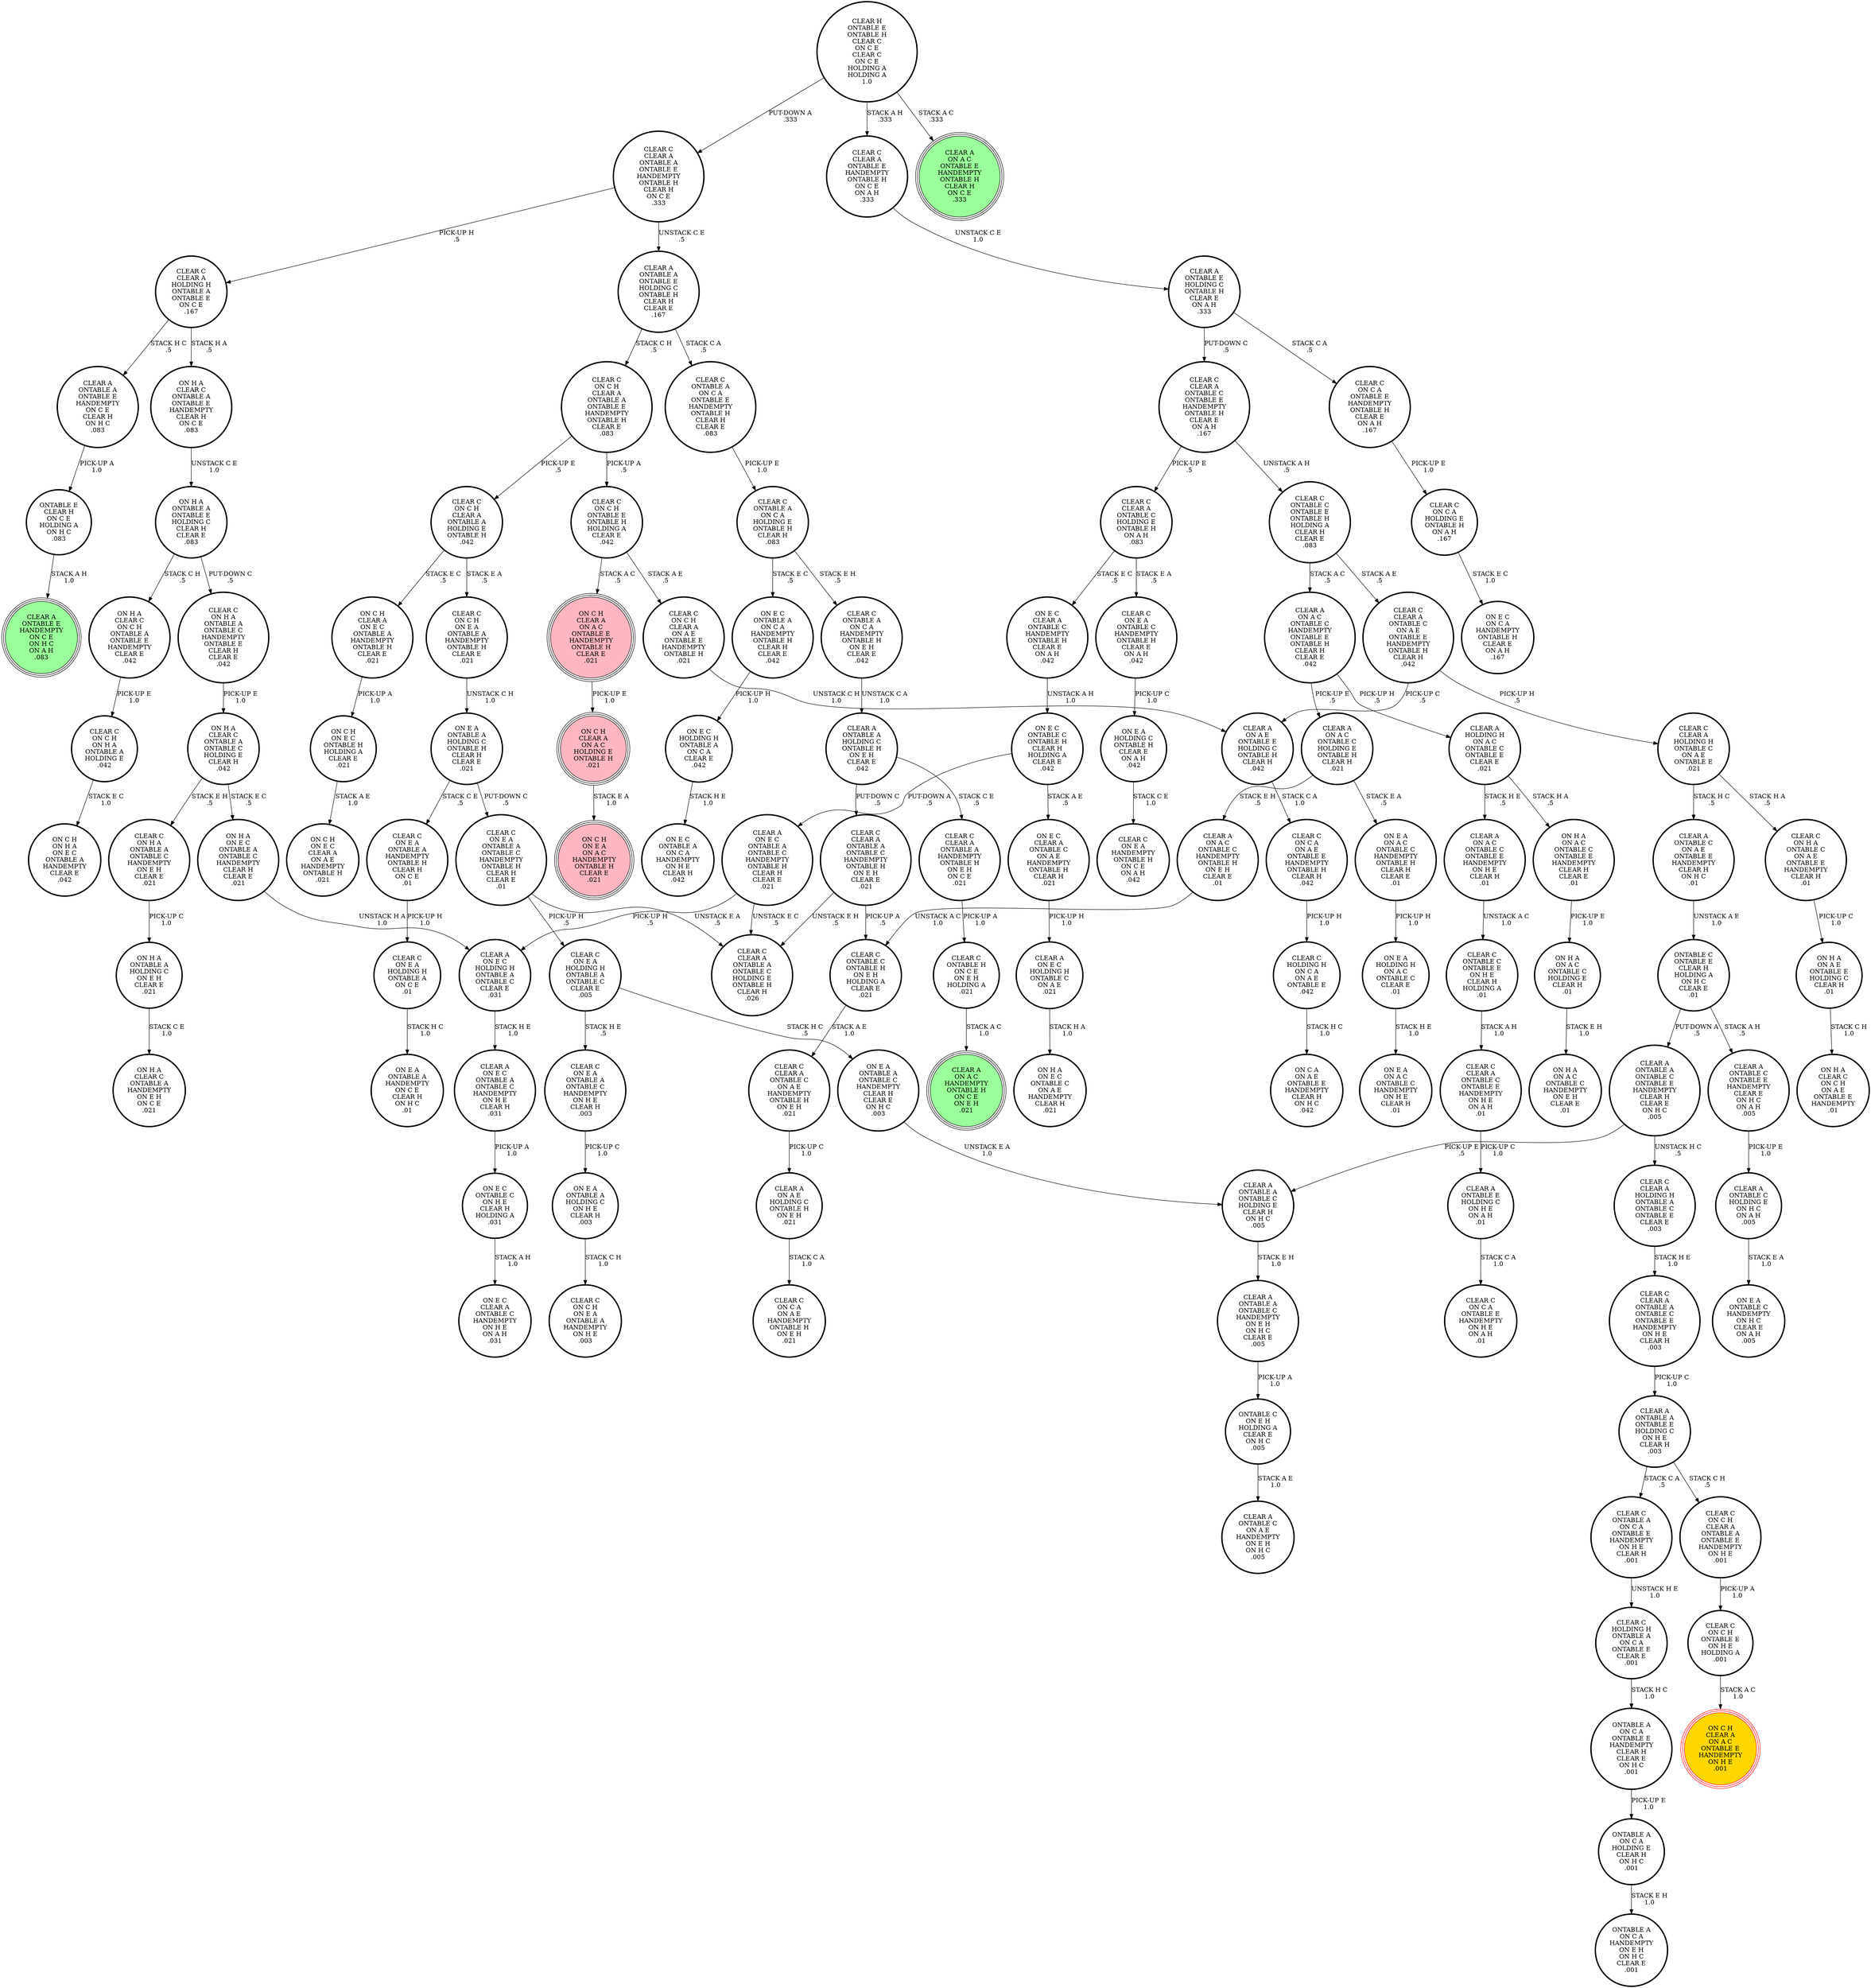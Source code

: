 digraph {
"CLEAR A\nON E C\nHOLDING H\nONTABLE A\nONTABLE C\nCLEAR E\n.031\n" -> "CLEAR A\nON E C\nONTABLE A\nONTABLE C\nHANDEMPTY\nON H E\nCLEAR H\n.031\n"[label="STACK H E\n1.0\n"];
"ON E C\nONTABLE C\nON H E\nCLEAR H\nHOLDING A\n.031\n" -> "ON E C\nCLEAR A\nONTABLE C\nHANDEMPTY\nON H E\nON A H\n.031\n"[label="STACK A H\n1.0\n"];
"ON H A\nCLEAR C\nON C H\nONTABLE A\nONTABLE E\nHANDEMPTY\nCLEAR E\n.042\n" -> "CLEAR C\nON C H\nON H A\nONTABLE A\nHOLDING E\n.042\n"[label="PICK-UP E\n1.0\n"];
"CLEAR C\nCLEAR A\nONTABLE A\nONTABLE C\nONTABLE E\nHANDEMPTY\nON H E\nCLEAR H\n.003\n" -> "CLEAR A\nONTABLE A\nONTABLE E\nHOLDING C\nON H E\nCLEAR H\n.003\n"[label="PICK-UP C\n1.0\n"];
"ON E A\nHOLDING C\nONTABLE H\nCLEAR E\nON A H\n.042\n" -> "CLEAR C\nON E A\nHANDEMPTY\nONTABLE H\nON C E\nON A H\n.042\n"[label="STACK C E\n1.0\n"];
"CLEAR C\nCLEAR A\nONTABLE C\nONTABLE E\nHANDEMPTY\nON H E\nON A H\n.01\n" -> "CLEAR A\nONTABLE E\nHOLDING C\nON H E\nON A H\n.01\n"[label="PICK-UP C\n1.0\n"];
"CLEAR A\nONTABLE A\nONTABLE E\nHOLDING C\nONTABLE H\nCLEAR H\nCLEAR E\n.167\n" -> "CLEAR C\nONTABLE A\nON C A\nONTABLE E\nHANDEMPTY\nONTABLE H\nCLEAR H\nCLEAR E\n.083\n"[label="STACK C A\n.5\n"];
"CLEAR A\nONTABLE A\nONTABLE E\nHOLDING C\nONTABLE H\nCLEAR H\nCLEAR E\n.167\n" -> "CLEAR C\nON C H\nCLEAR A\nONTABLE A\nONTABLE E\nHANDEMPTY\nONTABLE H\nCLEAR E\n.083\n"[label="STACK C H\n.5\n"];
"CLEAR A\nON A C\nONTABLE C\nHANDEMPTY\nONTABLE H\nON E H\nCLEAR E\n.01\n" -> "CLEAR C\nONTABLE C\nONTABLE H\nON E H\nHOLDING A\nCLEAR E\n.021\n"[label="UNSTACK A C\n1.0\n"];
"ONTABLE C\nON E H\nHOLDING A\nCLEAR E\nON H C\n.005\n" -> "CLEAR A\nONTABLE C\nON A E\nHANDEMPTY\nON E H\nON H C\n.005\n"[label="STACK A E\n1.0\n"];
"CLEAR A\nONTABLE C\nON A E\nONTABLE E\nHANDEMPTY\nCLEAR H\nON H C\n.01\n" -> "ONTABLE C\nONTABLE E\nCLEAR H\nHOLDING A\nON H C\nCLEAR E\n.01\n"[label="UNSTACK A E\n1.0\n"];
"CLEAR C\nON C H\nONTABLE E\nONTABLE H\nHOLDING A\nCLEAR E\n.042\n" -> "ON C H\nCLEAR A\nON A C\nONTABLE E\nHANDEMPTY\nONTABLE H\nCLEAR E\n.021\n"[label="STACK A C\n.5\n"];
"CLEAR C\nON C H\nONTABLE E\nONTABLE H\nHOLDING A\nCLEAR E\n.042\n" -> "CLEAR C\nON C H\nCLEAR A\nON A E\nONTABLE E\nHANDEMPTY\nONTABLE H\n.021\n"[label="STACK A E\n.5\n"];
"ON H A\nON A E\nONTABLE E\nHOLDING C\nCLEAR H\n.01\n" -> "ON H A\nCLEAR C\nON C H\nON A E\nONTABLE E\nHANDEMPTY\n.01\n"[label="STACK C H\n1.0\n"];
"CLEAR A\nONTABLE A\nONTABLE C\nHOLDING E\nCLEAR H\nON H C\n.005\n" -> "CLEAR A\nONTABLE A\nONTABLE C\nHANDEMPTY\nON E H\nON H C\nCLEAR E\n.005\n"[label="STACK E H\n1.0\n"];
"ON C H\nCLEAR A\nON A C\nHOLDING E\nONTABLE H\n.021\n" -> "ON C H\nON E A\nON A C\nHANDEMPTY\nONTABLE H\nCLEAR E\n.021\n"[label="STACK E A\n1.0\n"];
"ON H A\nONTABLE A\nHOLDING C\nON E H\nCLEAR E\n.021\n" -> "ON H A\nCLEAR C\nONTABLE A\nHANDEMPTY\nON E H\nON C E\n.021\n"[label="STACK C E\n1.0\n"];
"ON E A\nHOLDING H\nON A C\nONTABLE C\nCLEAR E\n.01\n" -> "ON E A\nON A C\nONTABLE C\nHANDEMPTY\nON H E\nCLEAR H\n.01\n"[label="STACK H E\n1.0\n"];
"CLEAR C\nCLEAR A\nONTABLE C\nON A E\nONTABLE E\nHANDEMPTY\nONTABLE H\nCLEAR H\n.042\n" -> "CLEAR A\nON A E\nONTABLE E\nHOLDING C\nONTABLE H\nCLEAR H\n.042\n"[label="PICK-UP C\n.5\n"];
"CLEAR C\nCLEAR A\nONTABLE C\nON A E\nONTABLE E\nHANDEMPTY\nONTABLE H\nCLEAR H\n.042\n" -> "CLEAR C\nCLEAR A\nHOLDING H\nONTABLE C\nON A E\nONTABLE E\n.021\n"[label="PICK-UP H\n.5\n"];
"CLEAR C\nON C H\nCLEAR A\nONTABLE A\nONTABLE E\nHANDEMPTY\nON H E\n.001\n" -> "CLEAR C\nON C H\nONTABLE E\nON H E\nHOLDING A\n.001\n"[label="PICK-UP A\n1.0\n"];
"CLEAR C\nONTABLE A\nON C A\nONTABLE E\nHANDEMPTY\nONTABLE H\nCLEAR H\nCLEAR E\n.083\n" -> "CLEAR C\nONTABLE A\nON C A\nHOLDING E\nONTABLE H\nCLEAR H\n.083\n"[label="PICK-UP E\n1.0\n"];
"CLEAR C\nON C H\nONTABLE E\nON H E\nHOLDING A\n.001\n" -> "ON C H\nCLEAR A\nON A C\nONTABLE E\nHANDEMPTY\nON H E\n.001\n"[label="STACK A C\n1.0\n"];
"CLEAR C\nONTABLE A\nON C A\nHANDEMPTY\nONTABLE H\nON E H\nCLEAR E\n.042\n" -> "CLEAR A\nONTABLE A\nHOLDING C\nONTABLE H\nON E H\nCLEAR E\n.042\n"[label="UNSTACK C A\n1.0\n"];
"CLEAR C\nON H A\nONTABLE C\nON A E\nONTABLE E\nHANDEMPTY\nCLEAR H\n.01\n" -> "ON H A\nON A E\nONTABLE E\nHOLDING C\nCLEAR H\n.01\n"[label="PICK-UP C\n1.0\n"];
"CLEAR A\nHOLDING H\nON A C\nONTABLE C\nONTABLE E\nCLEAR E\n.021\n" -> "CLEAR A\nON A C\nONTABLE C\nONTABLE E\nHANDEMPTY\nON H E\nCLEAR H\n.01\n"[label="STACK H E\n.5\n"];
"CLEAR A\nHOLDING H\nON A C\nONTABLE C\nONTABLE E\nCLEAR E\n.021\n" -> "ON H A\nON A C\nONTABLE C\nONTABLE E\nHANDEMPTY\nCLEAR H\nCLEAR E\n.01\n"[label="STACK H A\n.5\n"];
"CLEAR C\nCLEAR A\nHOLDING H\nONTABLE A\nONTABLE E\nON C E\n.167\n" -> "CLEAR A\nONTABLE A\nONTABLE E\nHANDEMPTY\nON C E\nCLEAR H\nON H C\n.083\n"[label="STACK H C\n.5\n"];
"CLEAR C\nCLEAR A\nHOLDING H\nONTABLE A\nONTABLE E\nON C E\n.167\n" -> "ON H A\nCLEAR C\nONTABLE A\nONTABLE E\nHANDEMPTY\nCLEAR H\nON C E\n.083\n"[label="STACK H A\n.5\n"];
"ON H A\nON A C\nONTABLE C\nHOLDING E\nCLEAR H\n.01\n" -> "ON H A\nON A C\nONTABLE C\nHANDEMPTY\nON E H\nCLEAR E\n.01\n"[label="STACK E H\n1.0\n"];
"CLEAR C\nCLEAR A\nHOLDING H\nONTABLE A\nONTABLE C\nONTABLE E\nCLEAR E\n.003\n" -> "CLEAR C\nCLEAR A\nONTABLE A\nONTABLE C\nONTABLE E\nHANDEMPTY\nON H E\nCLEAR H\n.003\n"[label="STACK H E\n1.0\n"];
"ON C H\nCLEAR A\nON A C\nONTABLE E\nHANDEMPTY\nONTABLE H\nCLEAR E\n.021\n" -> "ON C H\nCLEAR A\nON A C\nHOLDING E\nONTABLE H\n.021\n"[label="PICK-UP E\n1.0\n"];
"CLEAR C\nONTABLE A\nON C A\nHOLDING E\nONTABLE H\nCLEAR H\n.083\n" -> "ON E C\nONTABLE A\nON C A\nHANDEMPTY\nONTABLE H\nCLEAR H\nCLEAR E\n.042\n"[label="STACK E C\n.5\n"];
"CLEAR C\nONTABLE A\nON C A\nHOLDING E\nONTABLE H\nCLEAR H\n.083\n" -> "CLEAR C\nONTABLE A\nON C A\nHANDEMPTY\nONTABLE H\nON E H\nCLEAR E\n.042\n"[label="STACK E H\n.5\n"];
"ON C H\nCLEAR A\nON E C\nONTABLE A\nHANDEMPTY\nONTABLE H\nCLEAR E\n.021\n" -> "ON C H\nON E C\nONTABLE H\nHOLDING A\nCLEAR E\n.021\n"[label="PICK-UP A\n1.0\n"];
"CLEAR C\nON C H\nCLEAR A\nONTABLE A\nHOLDING E\nONTABLE H\n.042\n" -> "ON C H\nCLEAR A\nON E C\nONTABLE A\nHANDEMPTY\nONTABLE H\nCLEAR E\n.021\n"[label="STACK E C\n.5\n"];
"CLEAR C\nON C H\nCLEAR A\nONTABLE A\nHOLDING E\nONTABLE H\n.042\n" -> "CLEAR C\nON C H\nON E A\nONTABLE A\nHANDEMPTY\nONTABLE H\nCLEAR E\n.021\n"[label="STACK E A\n.5\n"];
"CLEAR C\nHOLDING H\nON C A\nON A E\nONTABLE E\n.042\n" -> "ON C A\nON A E\nONTABLE E\nHANDEMPTY\nCLEAR H\nON H C\n.042\n"[label="STACK H C\n1.0\n"];
"CLEAR C\nCLEAR A\nONTABLE C\nONTABLE E\nHANDEMPTY\nONTABLE H\nCLEAR E\nON A H\n.167\n" -> "CLEAR C\nCLEAR A\nONTABLE C\nHOLDING E\nONTABLE H\nON A H\n.083\n"[label="PICK-UP E\n.5\n"];
"CLEAR C\nCLEAR A\nONTABLE C\nONTABLE E\nHANDEMPTY\nONTABLE H\nCLEAR E\nON A H\n.167\n" -> "CLEAR C\nONTABLE C\nONTABLE E\nONTABLE H\nHOLDING A\nCLEAR H\nCLEAR E\n.083\n"[label="UNSTACK A H\n.5\n"];
"ON H A\nON A C\nONTABLE C\nONTABLE E\nHANDEMPTY\nCLEAR H\nCLEAR E\n.01\n" -> "ON H A\nON A C\nONTABLE C\nHOLDING E\nCLEAR H\n.01\n"[label="PICK-UP E\n1.0\n"];
"ON E A\nONTABLE A\nONTABLE C\nHANDEMPTY\nCLEAR H\nCLEAR E\nON H C\n.003\n" -> "CLEAR A\nONTABLE A\nONTABLE C\nHOLDING E\nCLEAR H\nON H C\n.005\n"[label="UNSTACK E A\n1.0\n"];
"CLEAR C\nON E A\nONTABLE A\nONTABLE C\nHANDEMPTY\nONTABLE H\nCLEAR H\nCLEAR E\n.01\n" -> "CLEAR C\nON E A\nHOLDING H\nONTABLE A\nONTABLE C\nCLEAR E\n.005\n"[label="PICK-UP H\n.5\n"];
"CLEAR C\nON E A\nONTABLE A\nONTABLE C\nHANDEMPTY\nONTABLE H\nCLEAR H\nCLEAR E\n.01\n" -> "CLEAR C\nCLEAR A\nONTABLE A\nONTABLE C\nHOLDING E\nONTABLE H\nCLEAR H\n.026\n"[label="UNSTACK E A\n.5\n"];
"CLEAR C\nON E A\nONTABLE A\nHANDEMPTY\nONTABLE H\nCLEAR H\nON C E\n.01\n" -> "CLEAR C\nON E A\nHOLDING H\nONTABLE A\nON C E\n.01\n"[label="PICK-UP H\n1.0\n"];
"CLEAR A\nONTABLE A\nONTABLE C\nHANDEMPTY\nON E H\nON H C\nCLEAR E\n.005\n" -> "ONTABLE C\nON E H\nHOLDING A\nCLEAR E\nON H C\n.005\n"[label="PICK-UP A\n1.0\n"];
"ON E C\nONTABLE A\nON C A\nHANDEMPTY\nONTABLE H\nCLEAR H\nCLEAR E\n.042\n" -> "ON E C\nHOLDING H\nONTABLE A\nON C A\nCLEAR E\n.042\n"[label="PICK-UP H\n1.0\n"];
"CLEAR C\nCLEAR A\nONTABLE A\nHANDEMPTY\nONTABLE H\nON E H\nON C E\n.021\n" -> "CLEAR C\nONTABLE H\nON C E\nON E H\nHOLDING A\n.021\n"[label="PICK-UP A\n1.0\n"];
"ON C H\nON E C\nONTABLE H\nHOLDING A\nCLEAR E\n.021\n" -> "ON C H\nON E C\nCLEAR A\nON A E\nHANDEMPTY\nONTABLE H\n.021\n"[label="STACK A E\n1.0\n"];
"ON H A\nCLEAR C\nONTABLE A\nONTABLE C\nHOLDING E\nCLEAR H\n.042\n" -> "CLEAR C\nON H A\nONTABLE A\nONTABLE C\nHANDEMPTY\nON E H\nCLEAR E\n.021\n"[label="STACK E H\n.5\n"];
"ON H A\nCLEAR C\nONTABLE A\nONTABLE C\nHOLDING E\nCLEAR H\n.042\n" -> "ON H A\nON E C\nONTABLE A\nONTABLE C\nHANDEMPTY\nCLEAR H\nCLEAR E\n.021\n"[label="STACK E C\n.5\n"];
"CLEAR A\nON A C\nONTABLE C\nHOLDING E\nONTABLE H\nCLEAR H\n.021\n" -> "ON E A\nON A C\nONTABLE C\nHANDEMPTY\nONTABLE H\nCLEAR H\nCLEAR E\n.01\n"[label="STACK E A\n.5\n"];
"CLEAR A\nON A C\nONTABLE C\nHOLDING E\nONTABLE H\nCLEAR H\n.021\n" -> "CLEAR A\nON A C\nONTABLE C\nHANDEMPTY\nONTABLE H\nON E H\nCLEAR E\n.01\n"[label="STACK E H\n.5\n"];
"CLEAR C\nONTABLE C\nONTABLE E\nONTABLE H\nHOLDING A\nCLEAR H\nCLEAR E\n.083\n" -> "CLEAR A\nON A C\nONTABLE C\nHANDEMPTY\nONTABLE E\nONTABLE H\nCLEAR H\nCLEAR E\n.042\n"[label="STACK A C\n.5\n"];
"CLEAR C\nONTABLE C\nONTABLE E\nONTABLE H\nHOLDING A\nCLEAR H\nCLEAR E\n.083\n" -> "CLEAR C\nCLEAR A\nONTABLE C\nON A E\nONTABLE E\nHANDEMPTY\nONTABLE H\nCLEAR H\n.042\n"[label="STACK A E\n.5\n"];
"CLEAR C\nON H A\nONTABLE A\nONTABLE C\nHANDEMPTY\nONTABLE E\nCLEAR H\nCLEAR E\n.042\n" -> "ON H A\nCLEAR C\nONTABLE A\nONTABLE C\nHOLDING E\nCLEAR H\n.042\n"[label="PICK-UP E\n1.0\n"];
"CLEAR A\nONTABLE A\nONTABLE E\nHANDEMPTY\nON C E\nCLEAR H\nON H C\n.083\n" -> "ONTABLE E\nCLEAR H\nON C E\nHOLDING A\nON H C\n.083\n"[label="PICK-UP A\n1.0\n"];
"CLEAR C\nON C H\nON H A\nONTABLE A\nHOLDING E\n.042\n" -> "ON C H\nON H A\nON E C\nONTABLE A\nHANDEMPTY\nCLEAR E\n.042\n"[label="STACK E C\n1.0\n"];
"CLEAR A\nON A E\nHOLDING C\nONTABLE H\nON E H\n.021\n" -> "CLEAR C\nON C A\nON A E\nHANDEMPTY\nONTABLE H\nON E H\n.021\n"[label="STACK C A\n1.0\n"];
"CLEAR C\nON C A\nHOLDING E\nONTABLE H\nON A H\n.167\n" -> "ON E C\nON C A\nHANDEMPTY\nONTABLE H\nCLEAR E\nON A H\n.167\n"[label="STACK E C\n1.0\n"];
"ON E C\nONTABLE C\nONTABLE H\nCLEAR H\nHOLDING A\nCLEAR E\n.042\n" -> "ON E C\nCLEAR A\nONTABLE C\nON A E\nHANDEMPTY\nONTABLE H\nCLEAR H\n.021\n"[label="STACK A E\n.5\n"];
"ON E C\nONTABLE C\nONTABLE H\nCLEAR H\nHOLDING A\nCLEAR E\n.042\n" -> "CLEAR A\nON E C\nONTABLE A\nONTABLE C\nHANDEMPTY\nONTABLE H\nCLEAR H\nCLEAR E\n.021\n"[label="PUT-DOWN A\n.5\n"];
"CLEAR A\nON A C\nONTABLE C\nONTABLE E\nHANDEMPTY\nON H E\nCLEAR H\n.01\n" -> "CLEAR C\nONTABLE C\nONTABLE E\nON H E\nCLEAR H\nHOLDING A\n.01\n"[label="UNSTACK A C\n1.0\n"];
"CLEAR A\nON A E\nONTABLE E\nHOLDING C\nONTABLE H\nCLEAR H\n.042\n" -> "CLEAR C\nON C A\nON A E\nONTABLE E\nHANDEMPTY\nONTABLE H\nCLEAR H\n.042\n"[label="STACK C A\n1.0\n"];
"CLEAR A\nONTABLE E\nHOLDING C\nONTABLE H\nCLEAR E\nON A H\n.333\n" -> "CLEAR C\nON C A\nONTABLE E\nHANDEMPTY\nONTABLE H\nCLEAR E\nON A H\n.167\n"[label="STACK C A\n.5\n"];
"CLEAR A\nONTABLE E\nHOLDING C\nONTABLE H\nCLEAR E\nON A H\n.333\n" -> "CLEAR C\nCLEAR A\nONTABLE C\nONTABLE E\nHANDEMPTY\nONTABLE H\nCLEAR E\nON A H\n.167\n"[label="PUT-DOWN C\n.5\n"];
"CLEAR C\nCLEAR A\nONTABLE E\nHANDEMPTY\nONTABLE H\nON C E\nON A H\n.333\n" -> "CLEAR A\nONTABLE E\nHOLDING C\nONTABLE H\nCLEAR E\nON A H\n.333\n"[label="UNSTACK C E\n1.0\n"];
"CLEAR C\nON E A\nHOLDING H\nONTABLE A\nON C E\n.01\n" -> "ON E A\nONTABLE A\nHANDEMPTY\nON C E\nCLEAR H\nON H C\n.01\n"[label="STACK H C\n1.0\n"];
"CLEAR C\nONTABLE C\nONTABLE E\nON H E\nCLEAR H\nHOLDING A\n.01\n" -> "CLEAR C\nCLEAR A\nONTABLE C\nONTABLE E\nHANDEMPTY\nON H E\nON A H\n.01\n"[label="STACK A H\n1.0\n"];
"CLEAR H\nONTABLE E\nONTABLE H\nCLEAR C\nON C E\nCLEAR C\nON C E\nHOLDING A\nHOLDING A\n1.0\n" -> "CLEAR C\nCLEAR A\nONTABLE E\nHANDEMPTY\nONTABLE H\nON C E\nON A H\n.333\n"[label="STACK A H\n.333\n"];
"CLEAR H\nONTABLE E\nONTABLE H\nCLEAR C\nON C E\nCLEAR C\nON C E\nHOLDING A\nHOLDING A\n1.0\n" -> "CLEAR A\nON A C\nONTABLE E\nHANDEMPTY\nONTABLE H\nCLEAR H\nON C E\n.333\n"[label="STACK A C\n.333\n"];
"CLEAR H\nONTABLE E\nONTABLE H\nCLEAR C\nON C E\nCLEAR C\nON C E\nHOLDING A\nHOLDING A\n1.0\n" -> "CLEAR C\nCLEAR A\nONTABLE A\nONTABLE E\nHANDEMPTY\nONTABLE H\nCLEAR H\nON C E\n.333\n"[label="PUT-DOWN A\n.333\n"];
"CLEAR C\nHOLDING H\nONTABLE A\nON C A\nONTABLE E\nCLEAR E\n.001\n" -> "ONTABLE A\nON C A\nONTABLE E\nHANDEMPTY\nCLEAR H\nCLEAR E\nON H C\n.001\n"[label="STACK H C\n1.0\n"];
"ON E A\nONTABLE A\nHOLDING C\nON H E\nCLEAR H\n.003\n" -> "CLEAR C\nON C H\nON E A\nONTABLE A\nHANDEMPTY\nON H E\n.003\n"[label="STACK C H\n1.0\n"];
"CLEAR C\nCLEAR A\nONTABLE A\nONTABLE C\nHANDEMPTY\nONTABLE H\nON E H\nCLEAR E\n.021\n" -> "CLEAR C\nCLEAR A\nONTABLE A\nONTABLE C\nHOLDING E\nONTABLE H\nCLEAR H\n.026\n"[label="UNSTACK E H\n.5\n"];
"CLEAR C\nCLEAR A\nONTABLE A\nONTABLE C\nHANDEMPTY\nONTABLE H\nON E H\nCLEAR E\n.021\n" -> "CLEAR C\nONTABLE C\nONTABLE H\nON E H\nHOLDING A\nCLEAR E\n.021\n"[label="PICK-UP A\n.5\n"];
"CLEAR C\nON E A\nONTABLE C\nHANDEMPTY\nONTABLE H\nCLEAR E\nON A H\n.042\n" -> "ON E A\nHOLDING C\nONTABLE H\nCLEAR E\nON A H\n.042\n"[label="PICK-UP C\n1.0\n"];
"ON E C\nCLEAR A\nONTABLE C\nON A E\nHANDEMPTY\nONTABLE H\nCLEAR H\n.021\n" -> "CLEAR A\nON E C\nHOLDING H\nONTABLE C\nON A E\n.021\n"[label="PICK-UP H\n1.0\n"];
"CLEAR C\nONTABLE H\nON C E\nON E H\nHOLDING A\n.021\n" -> "CLEAR A\nON A C\nHANDEMPTY\nONTABLE H\nON C E\nON E H\n.021\n"[label="STACK A C\n1.0\n"];
"ON H A\nONTABLE A\nONTABLE E\nHOLDING C\nCLEAR H\nCLEAR E\n.083\n" -> "ON H A\nCLEAR C\nON C H\nONTABLE A\nONTABLE E\nHANDEMPTY\nCLEAR E\n.042\n"[label="STACK C H\n.5\n"];
"ON H A\nONTABLE A\nONTABLE E\nHOLDING C\nCLEAR H\nCLEAR E\n.083\n" -> "CLEAR C\nON H A\nONTABLE A\nONTABLE C\nHANDEMPTY\nONTABLE E\nCLEAR H\nCLEAR E\n.042\n"[label="PUT-DOWN C\n.5\n"];
"CLEAR C\nCLEAR A\nHOLDING H\nONTABLE C\nON A E\nONTABLE E\n.021\n" -> "CLEAR C\nON H A\nONTABLE C\nON A E\nONTABLE E\nHANDEMPTY\nCLEAR H\n.01\n"[label="STACK H A\n.5\n"];
"CLEAR C\nCLEAR A\nHOLDING H\nONTABLE C\nON A E\nONTABLE E\n.021\n" -> "CLEAR A\nONTABLE C\nON A E\nONTABLE E\nHANDEMPTY\nCLEAR H\nON H C\n.01\n"[label="STACK H C\n.5\n"];
"ON H A\nON E C\nONTABLE A\nONTABLE C\nHANDEMPTY\nCLEAR H\nCLEAR E\n.021\n" -> "CLEAR A\nON E C\nHOLDING H\nONTABLE A\nONTABLE C\nCLEAR E\n.031\n"[label="UNSTACK H A\n1.0\n"];
"CLEAR C\nONTABLE C\nONTABLE H\nON E H\nHOLDING A\nCLEAR E\n.021\n" -> "CLEAR C\nCLEAR A\nONTABLE C\nON A E\nHANDEMPTY\nONTABLE H\nON E H\n.021\n"[label="STACK A E\n1.0\n"];
"CLEAR A\nON E C\nONTABLE A\nONTABLE C\nHANDEMPTY\nONTABLE H\nCLEAR H\nCLEAR E\n.021\n" -> "CLEAR C\nCLEAR A\nONTABLE A\nONTABLE C\nHOLDING E\nONTABLE H\nCLEAR H\n.026\n"[label="UNSTACK E C\n.5\n"];
"CLEAR A\nON E C\nONTABLE A\nONTABLE C\nHANDEMPTY\nONTABLE H\nCLEAR H\nCLEAR E\n.021\n" -> "CLEAR A\nON E C\nHOLDING H\nONTABLE A\nONTABLE C\nCLEAR E\n.031\n"[label="PICK-UP H\n.5\n"];
"CLEAR A\nON E C\nHOLDING H\nONTABLE C\nON A E\n.021\n" -> "ON H A\nON E C\nONTABLE C\nON A E\nHANDEMPTY\nCLEAR H\n.021\n"[label="STACK H A\n1.0\n"];
"CLEAR A\nONTABLE A\nHOLDING C\nONTABLE H\nON E H\nCLEAR E\n.042\n" -> "CLEAR C\nCLEAR A\nONTABLE A\nONTABLE C\nHANDEMPTY\nONTABLE H\nON E H\nCLEAR E\n.021\n"[label="PUT-DOWN C\n.5\n"];
"CLEAR A\nONTABLE A\nHOLDING C\nONTABLE H\nON E H\nCLEAR E\n.042\n" -> "CLEAR C\nCLEAR A\nONTABLE A\nHANDEMPTY\nONTABLE H\nON E H\nON C E\n.021\n"[label="STACK C E\n.5\n"];
"CLEAR C\nON C A\nONTABLE E\nHANDEMPTY\nONTABLE H\nCLEAR E\nON A H\n.167\n" -> "CLEAR C\nON C A\nHOLDING E\nONTABLE H\nON A H\n.167\n"[label="PICK-UP E\n1.0\n"];
"ONTABLE A\nON C A\nONTABLE E\nHANDEMPTY\nCLEAR H\nCLEAR E\nON H C\n.001\n" -> "ONTABLE A\nON C A\nHOLDING E\nCLEAR H\nON H C\n.001\n"[label="PICK-UP E\n1.0\n"];
"CLEAR C\nCLEAR A\nONTABLE C\nON A E\nHANDEMPTY\nONTABLE H\nON E H\n.021\n" -> "CLEAR A\nON A E\nHOLDING C\nONTABLE H\nON E H\n.021\n"[label="PICK-UP C\n1.0\n"];
"CLEAR A\nONTABLE A\nONTABLE C\nONTABLE E\nHANDEMPTY\nCLEAR H\nCLEAR E\nON H C\n.005\n" -> "CLEAR A\nONTABLE A\nONTABLE C\nHOLDING E\nCLEAR H\nON H C\n.005\n"[label="PICK-UP E\n.5\n"];
"CLEAR A\nONTABLE A\nONTABLE C\nONTABLE E\nHANDEMPTY\nCLEAR H\nCLEAR E\nON H C\n.005\n" -> "CLEAR C\nCLEAR A\nHOLDING H\nONTABLE A\nONTABLE C\nONTABLE E\nCLEAR E\n.003\n"[label="UNSTACK H C\n.5\n"];
"CLEAR C\nCLEAR A\nONTABLE C\nHOLDING E\nONTABLE H\nON A H\n.083\n" -> "ON E C\nCLEAR A\nONTABLE C\nHANDEMPTY\nONTABLE H\nCLEAR E\nON A H\n.042\n"[label="STACK E C\n.5\n"];
"CLEAR C\nCLEAR A\nONTABLE C\nHOLDING E\nONTABLE H\nON A H\n.083\n" -> "CLEAR C\nON E A\nONTABLE C\nHANDEMPTY\nONTABLE H\nCLEAR E\nON A H\n.042\n"[label="STACK E A\n.5\n"];
"ON E C\nCLEAR A\nONTABLE C\nHANDEMPTY\nONTABLE H\nCLEAR E\nON A H\n.042\n" -> "ON E C\nONTABLE C\nONTABLE H\nCLEAR H\nHOLDING A\nCLEAR E\n.042\n"[label="UNSTACK A H\n1.0\n"];
"CLEAR C\nON C H\nON E A\nONTABLE A\nHANDEMPTY\nONTABLE H\nCLEAR E\n.021\n" -> "ON E A\nONTABLE A\nHOLDING C\nONTABLE H\nCLEAR H\nCLEAR E\n.021\n"[label="UNSTACK C H\n1.0\n"];
"CLEAR C\nON H A\nONTABLE A\nONTABLE C\nHANDEMPTY\nON E H\nCLEAR E\n.021\n" -> "ON H A\nONTABLE A\nHOLDING C\nON E H\nCLEAR E\n.021\n"[label="PICK-UP C\n1.0\n"];
"CLEAR A\nON E C\nONTABLE A\nONTABLE C\nHANDEMPTY\nON H E\nCLEAR H\n.031\n" -> "ON E C\nONTABLE C\nON H E\nCLEAR H\nHOLDING A\n.031\n"[label="PICK-UP A\n1.0\n"];
"CLEAR C\nCLEAR A\nONTABLE A\nONTABLE E\nHANDEMPTY\nONTABLE H\nCLEAR H\nON C E\n.333\n" -> "CLEAR C\nCLEAR A\nHOLDING H\nONTABLE A\nONTABLE E\nON C E\n.167\n"[label="PICK-UP H\n.5\n"];
"CLEAR C\nCLEAR A\nONTABLE A\nONTABLE E\nHANDEMPTY\nONTABLE H\nCLEAR H\nON C E\n.333\n" -> "CLEAR A\nONTABLE A\nONTABLE E\nHOLDING C\nONTABLE H\nCLEAR H\nCLEAR E\n.167\n"[label="UNSTACK C E\n.5\n"];
"CLEAR C\nON C H\nCLEAR A\nONTABLE A\nONTABLE E\nHANDEMPTY\nONTABLE H\nCLEAR E\n.083\n" -> "CLEAR C\nON C H\nCLEAR A\nONTABLE A\nHOLDING E\nONTABLE H\n.042\n"[label="PICK-UP E\n.5\n"];
"CLEAR C\nON C H\nCLEAR A\nONTABLE A\nONTABLE E\nHANDEMPTY\nONTABLE H\nCLEAR E\n.083\n" -> "CLEAR C\nON C H\nONTABLE E\nONTABLE H\nHOLDING A\nCLEAR E\n.042\n"[label="PICK-UP A\n.5\n"];
"ON E A\nON A C\nONTABLE C\nHANDEMPTY\nONTABLE H\nCLEAR H\nCLEAR E\n.01\n" -> "ON E A\nHOLDING H\nON A C\nONTABLE C\nCLEAR E\n.01\n"[label="PICK-UP H\n1.0\n"];
"ONTABLE E\nCLEAR H\nON C E\nHOLDING A\nON H C\n.083\n" -> "CLEAR A\nONTABLE E\nHANDEMPTY\nON C E\nON H C\nON A H\n.083\n"[label="STACK A H\n1.0\n"];
"CLEAR A\nONTABLE E\nHOLDING C\nON H E\nON A H\n.01\n" -> "CLEAR C\nON C A\nONTABLE E\nHANDEMPTY\nON H E\nON A H\n.01\n"[label="STACK C A\n1.0\n"];
"ONTABLE C\nONTABLE E\nCLEAR H\nHOLDING A\nON H C\nCLEAR E\n.01\n" -> "CLEAR A\nONTABLE A\nONTABLE C\nONTABLE E\nHANDEMPTY\nCLEAR H\nCLEAR E\nON H C\n.005\n"[label="PUT-DOWN A\n.5\n"];
"ONTABLE C\nONTABLE E\nCLEAR H\nHOLDING A\nON H C\nCLEAR E\n.01\n" -> "CLEAR A\nONTABLE C\nONTABLE E\nHANDEMPTY\nCLEAR E\nON H C\nON A H\n.005\n"[label="STACK A H\n.5\n"];
"CLEAR A\nONTABLE C\nONTABLE E\nHANDEMPTY\nCLEAR E\nON H C\nON A H\n.005\n" -> "CLEAR A\nONTABLE C\nHOLDING E\nON H C\nON A H\n.005\n"[label="PICK-UP E\n1.0\n"];
"CLEAR A\nON A C\nONTABLE C\nHANDEMPTY\nONTABLE E\nONTABLE H\nCLEAR H\nCLEAR E\n.042\n" -> "CLEAR A\nON A C\nONTABLE C\nHOLDING E\nONTABLE H\nCLEAR H\n.021\n"[label="PICK-UP E\n.5\n"];
"CLEAR A\nON A C\nONTABLE C\nHANDEMPTY\nONTABLE E\nONTABLE H\nCLEAR H\nCLEAR E\n.042\n" -> "CLEAR A\nHOLDING H\nON A C\nONTABLE C\nONTABLE E\nCLEAR E\n.021\n"[label="PICK-UP H\n.5\n"];
"CLEAR C\nON E A\nHOLDING H\nONTABLE A\nONTABLE C\nCLEAR E\n.005\n" -> "ON E A\nONTABLE A\nONTABLE C\nHANDEMPTY\nCLEAR H\nCLEAR E\nON H C\n.003\n"[label="STACK H C\n.5\n"];
"CLEAR C\nON E A\nHOLDING H\nONTABLE A\nONTABLE C\nCLEAR E\n.005\n" -> "CLEAR C\nON E A\nONTABLE A\nONTABLE C\nHANDEMPTY\nON H E\nCLEAR H\n.003\n"[label="STACK H E\n.5\n"];
"CLEAR C\nON C H\nCLEAR A\nON A E\nONTABLE E\nHANDEMPTY\nONTABLE H\n.021\n" -> "CLEAR A\nON A E\nONTABLE E\nHOLDING C\nONTABLE H\nCLEAR H\n.042\n"[label="UNSTACK C H\n1.0\n"];
"CLEAR C\nON C A\nON A E\nONTABLE E\nHANDEMPTY\nONTABLE H\nCLEAR H\n.042\n" -> "CLEAR C\nHOLDING H\nON C A\nON A E\nONTABLE E\n.042\n"[label="PICK-UP H\n1.0\n"];
"CLEAR A\nONTABLE A\nONTABLE E\nHOLDING C\nON H E\nCLEAR H\n.003\n" -> "CLEAR C\nON C H\nCLEAR A\nONTABLE A\nONTABLE E\nHANDEMPTY\nON H E\n.001\n"[label="STACK C H\n.5\n"];
"CLEAR A\nONTABLE A\nONTABLE E\nHOLDING C\nON H E\nCLEAR H\n.003\n" -> "CLEAR C\nONTABLE A\nON C A\nONTABLE E\nHANDEMPTY\nON H E\nCLEAR H\n.001\n"[label="STACK C A\n.5\n"];
"ON E C\nHOLDING H\nONTABLE A\nON C A\nCLEAR E\n.042\n" -> "ON E C\nONTABLE A\nON C A\nHANDEMPTY\nON H E\nCLEAR H\n.042\n"[label="STACK H E\n1.0\n"];
"ONTABLE A\nON C A\nHOLDING E\nCLEAR H\nON H C\n.001\n" -> "ONTABLE A\nON C A\nHANDEMPTY\nON E H\nON H C\nCLEAR E\n.001\n"[label="STACK E H\n1.0\n"];
"CLEAR C\nONTABLE A\nON C A\nONTABLE E\nHANDEMPTY\nON H E\nCLEAR H\n.001\n" -> "CLEAR C\nHOLDING H\nONTABLE A\nON C A\nONTABLE E\nCLEAR E\n.001\n"[label="UNSTACK H E\n1.0\n"];
"ON E A\nONTABLE A\nHOLDING C\nONTABLE H\nCLEAR H\nCLEAR E\n.021\n" -> "CLEAR C\nON E A\nONTABLE A\nONTABLE C\nHANDEMPTY\nONTABLE H\nCLEAR H\nCLEAR E\n.01\n"[label="PUT-DOWN C\n.5\n"];
"ON E A\nONTABLE A\nHOLDING C\nONTABLE H\nCLEAR H\nCLEAR E\n.021\n" -> "CLEAR C\nON E A\nONTABLE A\nHANDEMPTY\nONTABLE H\nCLEAR H\nON C E\n.01\n"[label="STACK C E\n.5\n"];
"CLEAR C\nON E A\nONTABLE A\nONTABLE C\nHANDEMPTY\nON H E\nCLEAR H\n.003\n" -> "ON E A\nONTABLE A\nHOLDING C\nON H E\nCLEAR H\n.003\n"[label="PICK-UP C\n1.0\n"];
"ON H A\nCLEAR C\nONTABLE A\nONTABLE E\nHANDEMPTY\nCLEAR H\nON C E\n.083\n" -> "ON H A\nONTABLE A\nONTABLE E\nHOLDING C\nCLEAR H\nCLEAR E\n.083\n"[label="UNSTACK C E\n1.0\n"];
"CLEAR A\nONTABLE C\nHOLDING E\nON H C\nON A H\n.005\n" -> "ON E A\nONTABLE C\nHANDEMPTY\nON H C\nCLEAR E\nON A H\n.005\n"[label="STACK E A\n1.0\n"];
"ON H A\nON E C\nONTABLE C\nON A E\nHANDEMPTY\nCLEAR H\n.021\n" [shape=circle, penwidth=3];
"ON C A\nON A E\nONTABLE E\nHANDEMPTY\nCLEAR H\nON H C\n.042\n" [shape=circle, penwidth=3];
"ONTABLE A\nON C A\nHANDEMPTY\nON E H\nON H C\nCLEAR E\n.001\n" [shape=circle, penwidth=3];
"ON C H\nON H A\nON E C\nONTABLE A\nHANDEMPTY\nCLEAR E\n.042\n" [shape=circle, penwidth=3];
"ON C H\nON E C\nCLEAR A\nON A E\nHANDEMPTY\nONTABLE H\n.021\n" [shape=circle, penwidth=3];
"ON E C\nONTABLE A\nON C A\nHANDEMPTY\nON H E\nCLEAR H\n.042\n" [shape=circle, penwidth=3];
"CLEAR A\nONTABLE C\nON A E\nHANDEMPTY\nON E H\nON H C\n.005\n" [shape=circle, penwidth=3];
"ON E C\nCLEAR A\nONTABLE C\nHANDEMPTY\nON H E\nON A H\n.031\n" [shape=circle, penwidth=3];
"CLEAR A\nON A C\nHANDEMPTY\nONTABLE H\nON C E\nON E H\n.021\n" [shape=circle, style=filled, fillcolor=palegreen1, peripheries=3];
"ON E C\nON C A\nHANDEMPTY\nONTABLE H\nCLEAR E\nON A H\n.167\n" [shape=circle, penwidth=3];
"CLEAR A\nON A C\nONTABLE E\nHANDEMPTY\nONTABLE H\nCLEAR H\nON C E\n.333\n" [shape=circle, style=filled, fillcolor=palegreen1, peripheries=3];
"CLEAR A\nONTABLE E\nHANDEMPTY\nON C E\nON H C\nON A H\n.083\n" [shape=circle, style=filled, fillcolor=palegreen1, peripheries=3];
"ON H A\nON A C\nONTABLE C\nHANDEMPTY\nON E H\nCLEAR E\n.01\n" [shape=circle, penwidth=3];
"ON C H\nCLEAR A\nON A C\nONTABLE E\nHANDEMPTY\nON H E\n.001\n" [shape=circle, style=filled color=red, fillcolor=gold, peripheries=3];
"CLEAR C\nCLEAR A\nONTABLE A\nONTABLE C\nHOLDING E\nONTABLE H\nCLEAR H\n.026\n" [shape=circle, penwidth=3];
"CLEAR C\nON C A\nON A E\nHANDEMPTY\nONTABLE H\nON E H\n.021\n" [shape=circle, penwidth=3];
"ON H A\nCLEAR C\nONTABLE A\nHANDEMPTY\nON E H\nON C E\n.021\n" [shape=circle, penwidth=3];
"ON C H\nON E A\nON A C\nHANDEMPTY\nONTABLE H\nCLEAR E\n.021\n" [shape=circle, style=filled, fillcolor=lightpink, peripheries=3];
"CLEAR C\nON C H\nON E A\nONTABLE A\nHANDEMPTY\nON H E\n.003\n" [shape=circle, penwidth=3];
"ON E A\nON A C\nONTABLE C\nHANDEMPTY\nON H E\nCLEAR H\n.01\n" [shape=circle, penwidth=3];
"ON H A\nCLEAR C\nON C H\nON A E\nONTABLE E\nHANDEMPTY\n.01\n" [shape=circle, penwidth=3];
"ON E A\nONTABLE C\nHANDEMPTY\nON H C\nCLEAR E\nON A H\n.005\n" [shape=circle, penwidth=3];
"CLEAR C\nON C A\nONTABLE E\nHANDEMPTY\nON H E\nON A H\n.01\n" [shape=circle, penwidth=3];
"CLEAR C\nON E A\nHANDEMPTY\nONTABLE H\nON C E\nON A H\n.042\n" [shape=circle, penwidth=3];
"ON E A\nONTABLE A\nHANDEMPTY\nON C E\nCLEAR H\nON H C\n.01\n" [shape=circle, penwidth=3];
"ON H A\nON E C\nONTABLE C\nON A E\nHANDEMPTY\nCLEAR H\n.021\n" [shape=circle, penwidth=3];
"ON C A\nON A E\nONTABLE E\nHANDEMPTY\nCLEAR H\nON H C\n.042\n" [shape=circle, penwidth=3];
"CLEAR A\nONTABLE A\nONTABLE E\nHOLDING C\nONTABLE H\nCLEAR H\nCLEAR E\n.167\n" [shape=circle, penwidth=3];
"CLEAR A\nONTABLE A\nONTABLE C\nHOLDING E\nCLEAR H\nON H C\n.005\n" [shape=circle, penwidth=3];
"CLEAR C\nON C H\nONTABLE E\nON H E\nHOLDING A\n.001\n" [shape=circle, penwidth=3];
"ONTABLE A\nON C A\nHANDEMPTY\nON E H\nON H C\nCLEAR E\n.001\n" [shape=circle, penwidth=3];
"CLEAR C\nCLEAR A\nONTABLE C\nONTABLE E\nHANDEMPTY\nONTABLE H\nCLEAR E\nON A H\n.167\n" [shape=circle, penwidth=3];
"ON C H\nCLEAR A\nON A C\nHOLDING E\nONTABLE H\n.021\n" [shape=circle, style=filled, fillcolor=lightpink, peripheries=3];
"ON C H\nON H A\nON E C\nONTABLE A\nHANDEMPTY\nCLEAR E\n.042\n" [shape=circle, penwidth=3];
"CLEAR A\nON A C\nONTABLE C\nHANDEMPTY\nONTABLE E\nONTABLE H\nCLEAR H\nCLEAR E\n.042\n" [shape=circle, penwidth=3];
"CLEAR C\nONTABLE A\nON C A\nHANDEMPTY\nONTABLE H\nON E H\nCLEAR E\n.042\n" [shape=circle, penwidth=3];
"CLEAR C\nON C H\nCLEAR A\nONTABLE A\nONTABLE E\nHANDEMPTY\nONTABLE H\nCLEAR E\n.083\n" [shape=circle, penwidth=3];
"CLEAR C\nCLEAR A\nONTABLE A\nONTABLE C\nHANDEMPTY\nONTABLE H\nON E H\nCLEAR E\n.021\n" [shape=circle, penwidth=3];
"CLEAR A\nONTABLE A\nONTABLE E\nHOLDING C\nON H E\nCLEAR H\n.003\n" [shape=circle, penwidth=3];
"ON C H\nON E C\nCLEAR A\nON A E\nHANDEMPTY\nONTABLE H\n.021\n" [shape=circle, penwidth=3];
"CLEAR A\nONTABLE E\nHOLDING C\nONTABLE H\nCLEAR E\nON A H\n.333\n" [shape=circle, penwidth=3];
"ON E C\nONTABLE A\nON C A\nHANDEMPTY\nON H E\nCLEAR H\n.042\n" [shape=circle, penwidth=3];
"CLEAR A\nON E C\nONTABLE A\nONTABLE C\nHANDEMPTY\nONTABLE H\nCLEAR H\nCLEAR E\n.021\n" [shape=circle, penwidth=3];
"ON C H\nCLEAR A\nON A C\nONTABLE E\nHANDEMPTY\nONTABLE H\nCLEAR E\n.021\n" [shape=circle, style=filled, fillcolor=lightpink, peripheries=3];
"CLEAR A\nONTABLE A\nONTABLE C\nONTABLE E\nHANDEMPTY\nCLEAR H\nCLEAR E\nON H C\n.005\n" [shape=circle, penwidth=3];
"CLEAR A\nONTABLE C\nON A E\nHANDEMPTY\nON E H\nON H C\n.005\n" [shape=circle, penwidth=3];
"ON E C\nCLEAR A\nONTABLE C\nHANDEMPTY\nONTABLE H\nCLEAR E\nON A H\n.042\n" [shape=circle, penwidth=3];
"CLEAR A\nONTABLE A\nHOLDING C\nONTABLE H\nON E H\nCLEAR E\n.042\n" [shape=circle, penwidth=3];
"ON C H\nON E C\nONTABLE H\nHOLDING A\nCLEAR E\n.021\n" [shape=circle, penwidth=3];
"ON E C\nCLEAR A\nONTABLE C\nON A E\nHANDEMPTY\nONTABLE H\nCLEAR H\n.021\n" [shape=circle, penwidth=3];
"ON C H\nCLEAR A\nON E C\nONTABLE A\nHANDEMPTY\nONTABLE H\nCLEAR E\n.021\n" [shape=circle, penwidth=3];
"ON E C\nCLEAR A\nONTABLE C\nHANDEMPTY\nON H E\nON A H\n.031\n" [shape=circle, penwidth=3];
"CLEAR C\nON C A\nHOLDING E\nONTABLE H\nON A H\n.167\n" [shape=circle, penwidth=3];
"CLEAR A\nON A C\nONTABLE C\nONTABLE E\nHANDEMPTY\nON H E\nCLEAR H\n.01\n" [shape=circle, penwidth=3];
"CLEAR A\nONTABLE E\nHOLDING C\nON H E\nON A H\n.01\n" [shape=circle, penwidth=3];
"CLEAR C\nCLEAR A\nONTABLE C\nON A E\nHANDEMPTY\nONTABLE H\nON E H\n.021\n" [shape=circle, penwidth=3];
"CLEAR C\nON C H\nONTABLE E\nONTABLE H\nHOLDING A\nCLEAR E\n.042\n" [shape=circle, penwidth=3];
"ON E A\nONTABLE A\nONTABLE C\nHANDEMPTY\nCLEAR H\nCLEAR E\nON H C\n.003\n" [shape=circle, penwidth=3];
"ONTABLE A\nON C A\nONTABLE E\nHANDEMPTY\nCLEAR H\nCLEAR E\nON H C\n.001\n" [shape=circle, penwidth=3];
"CLEAR C\nCLEAR A\nONTABLE C\nON A E\nONTABLE E\nHANDEMPTY\nONTABLE H\nCLEAR H\n.042\n" [shape=circle, penwidth=3];
"ONTABLE C\nON E H\nHOLDING A\nCLEAR E\nON H C\n.005\n" [shape=circle, penwidth=3];
"CLEAR A\nON A C\nONTABLE C\nHOLDING E\nONTABLE H\nCLEAR H\n.021\n" [shape=circle, penwidth=3];
"ON H A\nON A C\nONTABLE C\nHOLDING E\nCLEAR H\n.01\n" [shape=circle, penwidth=3];
"CLEAR A\nHOLDING H\nON A C\nONTABLE C\nONTABLE E\nCLEAR E\n.021\n" [shape=circle, penwidth=3];
"CLEAR C\nCLEAR A\nONTABLE C\nHOLDING E\nONTABLE H\nON A H\n.083\n" [shape=circle, penwidth=3];
"CLEAR C\nON C H\nON H A\nONTABLE A\nHOLDING E\n.042\n" [shape=circle, penwidth=3];
"CLEAR A\nON A C\nONTABLE C\nHANDEMPTY\nONTABLE H\nON E H\nCLEAR E\n.01\n" [shape=circle, penwidth=3];
"ON H A\nON A E\nONTABLE E\nHOLDING C\nCLEAR H\n.01\n" [shape=circle, penwidth=3];
"ON E A\nONTABLE A\nHOLDING C\nONTABLE H\nCLEAR H\nCLEAR E\n.021\n" [shape=circle, penwidth=3];
"ON H A\nCLEAR C\nONTABLE A\nONTABLE C\nHOLDING E\nCLEAR H\n.042\n" [shape=circle, penwidth=3];
"CLEAR A\nON A C\nHANDEMPTY\nONTABLE H\nON C E\nON E H\n.021\n" [shape=circle, style=filled, fillcolor=palegreen1, peripheries=3];
"ON E C\nON C A\nHANDEMPTY\nONTABLE H\nCLEAR E\nON A H\n.167\n" [shape=circle, penwidth=3];
"ON H A\nON A C\nONTABLE C\nONTABLE E\nHANDEMPTY\nCLEAR H\nCLEAR E\n.01\n" [shape=circle, penwidth=3];
"ONTABLE C\nONTABLE E\nCLEAR H\nHOLDING A\nON H C\nCLEAR E\n.01\n" [shape=circle, penwidth=3];
"CLEAR A\nON E C\nONTABLE A\nONTABLE C\nHANDEMPTY\nON H E\nCLEAR H\n.031\n" [shape=circle, penwidth=3];
"CLEAR C\nHOLDING H\nONTABLE A\nON C A\nONTABLE E\nCLEAR E\n.001\n" [shape=circle, penwidth=3];
"CLEAR A\nON A C\nONTABLE E\nHANDEMPTY\nONTABLE H\nCLEAR H\nON C E\n.333\n" [shape=circle, style=filled, fillcolor=palegreen1, peripheries=3];
"CLEAR C\nONTABLE C\nONTABLE H\nON E H\nHOLDING A\nCLEAR E\n.021\n" [shape=circle, penwidth=3];
"CLEAR C\nCLEAR A\nONTABLE A\nONTABLE E\nHANDEMPTY\nONTABLE H\nCLEAR H\nON C E\n.333\n" [shape=circle, penwidth=3];
"CLEAR H\nONTABLE E\nONTABLE H\nCLEAR C\nON C E\nCLEAR C\nON C E\nHOLDING A\nHOLDING A\n1.0\n" [shape=circle, penwidth=3];
"CLEAR C\nON C A\nON A E\nONTABLE E\nHANDEMPTY\nONTABLE H\nCLEAR H\n.042\n" [shape=circle, penwidth=3];
"CLEAR A\nONTABLE E\nHANDEMPTY\nON C E\nON H C\nON A H\n.083\n" [shape=circle, style=filled, fillcolor=palegreen1, peripheries=3];
"CLEAR C\nCLEAR A\nHOLDING H\nONTABLE A\nONTABLE E\nON C E\n.167\n" [shape=circle, penwidth=3];
"ON H A\nON A C\nONTABLE C\nHANDEMPTY\nON E H\nCLEAR E\n.01\n" [shape=circle, penwidth=3];
"ON C H\nCLEAR A\nON A C\nONTABLE E\nHANDEMPTY\nON H E\n.001\n" [shape=circle, style=filled color=red, fillcolor=gold, peripheries=3];
"CLEAR C\nCLEAR A\nONTABLE A\nONTABLE C\nHOLDING E\nONTABLE H\nCLEAR H\n.026\n" [shape=circle, penwidth=3];
"CLEAR C\nON C A\nON A E\nHANDEMPTY\nONTABLE H\nON E H\n.021\n" [shape=circle, penwidth=3];
"ON E A\nHOLDING H\nON A C\nONTABLE C\nCLEAR E\n.01\n" [shape=circle, penwidth=3];
"CLEAR C\nON E A\nHOLDING H\nONTABLE A\nONTABLE C\nCLEAR E\n.005\n" [shape=circle, penwidth=3];
"CLEAR A\nONTABLE A\nONTABLE C\nHANDEMPTY\nON E H\nON H C\nCLEAR E\n.005\n" [shape=circle, penwidth=3];
"ON E C\nONTABLE A\nON C A\nHANDEMPTY\nONTABLE H\nCLEAR H\nCLEAR E\n.042\n" [shape=circle, penwidth=3];
"CLEAR C\nON E A\nONTABLE C\nHANDEMPTY\nONTABLE H\nCLEAR E\nON A H\n.042\n" [shape=circle, penwidth=3];
"ON H A\nCLEAR C\nONTABLE A\nONTABLE E\nHANDEMPTY\nCLEAR H\nON C E\n.083\n" [shape=circle, penwidth=3];
"CLEAR C\nONTABLE C\nONTABLE E\nONTABLE H\nHOLDING A\nCLEAR H\nCLEAR E\n.083\n" [shape=circle, penwidth=3];
"ON H A\nCLEAR C\nONTABLE A\nHANDEMPTY\nON E H\nON C E\n.021\n" [shape=circle, penwidth=3];
"CLEAR A\nONTABLE C\nON A E\nONTABLE E\nHANDEMPTY\nCLEAR H\nON H C\n.01\n" [shape=circle, penwidth=3];
"ON C H\nON E A\nON A C\nHANDEMPTY\nONTABLE H\nCLEAR E\n.021\n" [shape=circle, style=filled, fillcolor=lightpink, peripheries=3];
"CLEAR C\nON C H\nON E A\nONTABLE A\nHANDEMPTY\nON H E\n.003\n" [shape=circle, penwidth=3];
"CLEAR C\nCLEAR A\nONTABLE E\nHANDEMPTY\nONTABLE H\nON C E\nON A H\n.333\n" [shape=circle, penwidth=3];
"CLEAR C\nCLEAR A\nHOLDING H\nONTABLE A\nONTABLE C\nONTABLE E\nCLEAR E\n.003\n" [shape=circle, penwidth=3];
"CLEAR C\nONTABLE H\nON C E\nON E H\nHOLDING A\n.021\n" [shape=circle, penwidth=3];
"ONTABLE E\nCLEAR H\nON C E\nHOLDING A\nON H C\n.083\n" [shape=circle, penwidth=3];
"CLEAR C\nON H A\nONTABLE A\nONTABLE C\nHANDEMPTY\nONTABLE E\nCLEAR H\nCLEAR E\n.042\n" [shape=circle, penwidth=3];
"CLEAR A\nONTABLE C\nHOLDING E\nON H C\nON A H\n.005\n" [shape=circle, penwidth=3];
"CLEAR A\nON A E\nONTABLE E\nHOLDING C\nONTABLE H\nCLEAR H\n.042\n" [shape=circle, penwidth=3];
"CLEAR C\nHOLDING H\nON C A\nON A E\nONTABLE E\n.042\n" [shape=circle, penwidth=3];
"ON H A\nONTABLE A\nONTABLE E\nHOLDING C\nCLEAR H\nCLEAR E\n.083\n" [shape=circle, penwidth=3];
"ON E C\nONTABLE C\nONTABLE H\nCLEAR H\nHOLDING A\nCLEAR E\n.042\n" [shape=circle, penwidth=3];
"ON E A\nON A C\nONTABLE C\nHANDEMPTY\nONTABLE H\nCLEAR H\nCLEAR E\n.01\n" [shape=circle, penwidth=3];
"CLEAR C\nON C H\nON E A\nONTABLE A\nHANDEMPTY\nONTABLE H\nCLEAR E\n.021\n" [shape=circle, penwidth=3];
"ON E A\nON A C\nONTABLE C\nHANDEMPTY\nON H E\nCLEAR H\n.01\n" [shape=circle, penwidth=3];
"ON H A\nCLEAR C\nON C H\nON A E\nONTABLE E\nHANDEMPTY\n.01\n" [shape=circle, penwidth=3];
"CLEAR C\nONTABLE C\nONTABLE E\nON H E\nCLEAR H\nHOLDING A\n.01\n" [shape=circle, penwidth=3];
"CLEAR C\nON C A\nONTABLE E\nHANDEMPTY\nONTABLE H\nCLEAR E\nON A H\n.167\n" [shape=circle, penwidth=3];
"ON H A\nONTABLE A\nHOLDING C\nON E H\nCLEAR E\n.021\n" [shape=circle, penwidth=3];
"CLEAR C\nON C H\nCLEAR A\nON A E\nONTABLE E\nHANDEMPTY\nONTABLE H\n.021\n" [shape=circle, penwidth=3];
"CLEAR C\nON C H\nCLEAR A\nONTABLE A\nONTABLE E\nHANDEMPTY\nON H E\n.001\n" [shape=circle, penwidth=3];
"CLEAR A\nONTABLE A\nONTABLE E\nHANDEMPTY\nON C E\nCLEAR H\nON H C\n.083\n" [shape=circle, penwidth=3];
"CLEAR A\nON E C\nHOLDING H\nONTABLE C\nON A E\n.021\n" [shape=circle, penwidth=3];
"CLEAR C\nCLEAR A\nONTABLE C\nONTABLE E\nHANDEMPTY\nON H E\nON A H\n.01\n" [shape=circle, penwidth=3];
"CLEAR C\nON E A\nONTABLE A\nHANDEMPTY\nONTABLE H\nCLEAR H\nON C E\n.01\n" [shape=circle, penwidth=3];
"ON E C\nHOLDING H\nONTABLE A\nON C A\nCLEAR E\n.042\n" [shape=circle, penwidth=3];
"CLEAR A\nON E C\nHOLDING H\nONTABLE A\nONTABLE C\nCLEAR E\n.031\n" [shape=circle, penwidth=3];
"ONTABLE A\nON C A\nHOLDING E\nCLEAR H\nON H C\n.001\n" [shape=circle, penwidth=3];
"ON E A\nONTABLE C\nHANDEMPTY\nON H C\nCLEAR E\nON A H\n.005\n" [shape=circle, penwidth=3];
"CLEAR C\nCLEAR A\nHOLDING H\nONTABLE C\nON A E\nONTABLE E\n.021\n" [shape=circle, penwidth=3];
"CLEAR C\nON H A\nONTABLE C\nON A E\nONTABLE E\nHANDEMPTY\nCLEAR H\n.01\n" [shape=circle, penwidth=3];
"ON H A\nCLEAR C\nON C H\nONTABLE A\nONTABLE E\nHANDEMPTY\nCLEAR E\n.042\n" [shape=circle, penwidth=3];
"CLEAR C\nON C H\nCLEAR A\nONTABLE A\nHOLDING E\nONTABLE H\n.042\n" [shape=circle, penwidth=3];
"CLEAR C\nON C A\nONTABLE E\nHANDEMPTY\nON H E\nON A H\n.01\n" [shape=circle, penwidth=3];
"CLEAR C\nON H A\nONTABLE A\nONTABLE C\nHANDEMPTY\nON E H\nCLEAR E\n.021\n" [shape=circle, penwidth=3];
"CLEAR A\nON A E\nHOLDING C\nONTABLE H\nON E H\n.021\n" [shape=circle, penwidth=3];
"CLEAR C\nON E A\nONTABLE A\nONTABLE C\nHANDEMPTY\nON H E\nCLEAR H\n.003\n" [shape=circle, penwidth=3];
"CLEAR C\nON E A\nHANDEMPTY\nONTABLE H\nON C E\nON A H\n.042\n" [shape=circle, penwidth=3];
"CLEAR C\nONTABLE A\nON C A\nHOLDING E\nONTABLE H\nCLEAR H\n.083\n" [shape=circle, penwidth=3];
"CLEAR C\nCLEAR A\nONTABLE A\nONTABLE C\nONTABLE E\nHANDEMPTY\nON H E\nCLEAR H\n.003\n" [shape=circle, penwidth=3];
"CLEAR C\nCLEAR A\nONTABLE A\nHANDEMPTY\nONTABLE H\nON E H\nON C E\n.021\n" [shape=circle, penwidth=3];
"CLEAR C\nONTABLE A\nON C A\nONTABLE E\nHANDEMPTY\nONTABLE H\nCLEAR H\nCLEAR E\n.083\n" [shape=circle, penwidth=3];
"CLEAR C\nON E A\nONTABLE A\nONTABLE C\nHANDEMPTY\nONTABLE H\nCLEAR H\nCLEAR E\n.01\n" [shape=circle, penwidth=3];
"ON E A\nHOLDING C\nONTABLE H\nCLEAR E\nON A H\n.042\n" [shape=circle, penwidth=3];
"CLEAR C\nON E A\nHOLDING H\nONTABLE A\nON C E\n.01\n" [shape=circle, penwidth=3];
"ON E C\nONTABLE C\nON H E\nCLEAR H\nHOLDING A\n.031\n" [shape=circle, penwidth=3];
"CLEAR A\nONTABLE C\nONTABLE E\nHANDEMPTY\nCLEAR E\nON H C\nON A H\n.005\n" [shape=circle, penwidth=3];
"ON E A\nONTABLE A\nHANDEMPTY\nON C E\nCLEAR H\nON H C\n.01\n" [shape=circle, penwidth=3];
"CLEAR C\nONTABLE A\nON C A\nONTABLE E\nHANDEMPTY\nON H E\nCLEAR H\n.001\n" [shape=circle, penwidth=3];
"ON H A\nON E C\nONTABLE A\nONTABLE C\nHANDEMPTY\nCLEAR H\nCLEAR E\n.021\n" [shape=circle, penwidth=3];
"ON E A\nONTABLE A\nHOLDING C\nON H E\nCLEAR H\n.003\n" [shape=circle, penwidth=3];
}
